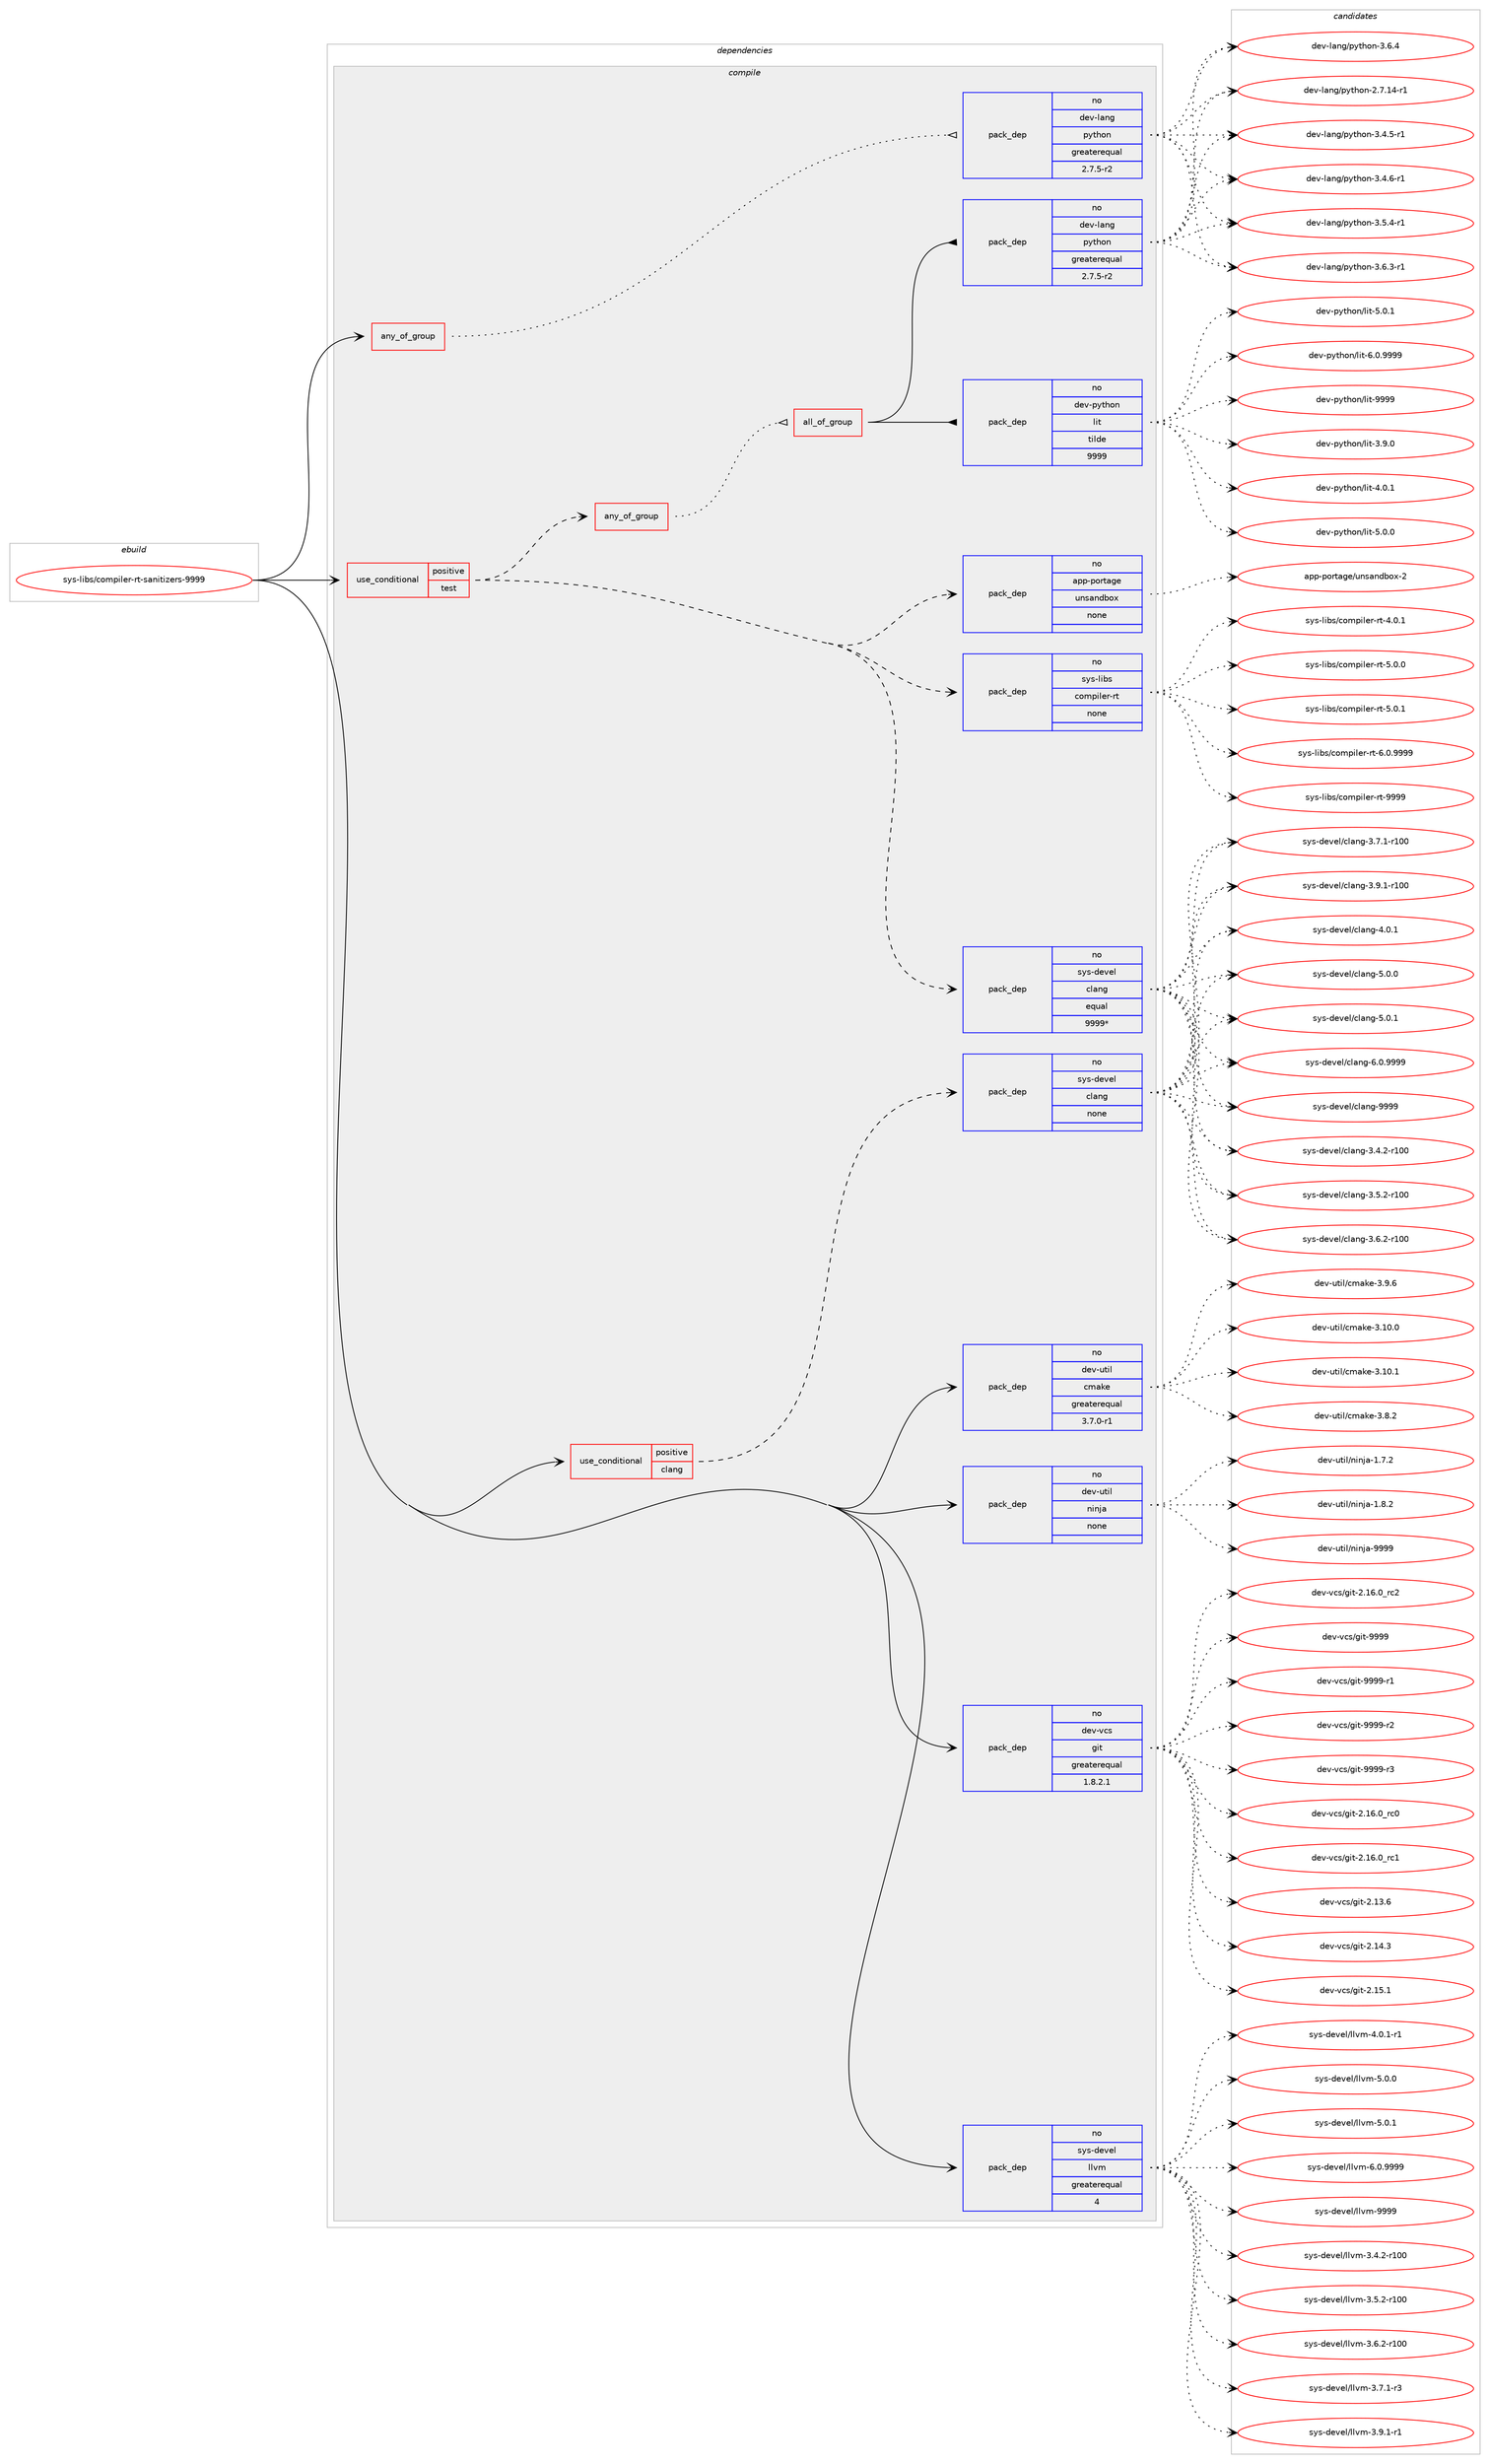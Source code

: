 digraph prolog {

# *************
# Graph options
# *************

newrank=true;
concentrate=true;
compound=true;
graph [rankdir=LR,fontname=Helvetica,fontsize=10,ranksep=1.5];#, ranksep=2.5, nodesep=0.2];
edge  [arrowhead=vee];
node  [fontname=Helvetica,fontsize=10];

# **********
# The ebuild
# **********

subgraph cluster_leftcol {
color=gray;
rank=same;
label=<<i>ebuild</i>>;
id [label="sys-libs/compiler-rt-sanitizers-9999", color=red, width=4, href="../sys-libs/compiler-rt-sanitizers-9999.svg"];
}

# ****************
# The dependencies
# ****************

subgraph cluster_midcol {
color=gray;
label=<<i>dependencies</i>>;
subgraph cluster_compile {
fillcolor="#eeeeee";
style=filled;
label=<<i>compile</i>>;
subgraph any53 {
dependency5864 [label=<<TABLE BORDER="0" CELLBORDER="1" CELLSPACING="0" CELLPADDING="4"><TR><TD CELLPADDING="10">any_of_group</TD></TR></TABLE>>, shape=none, color=red];subgraph pack5134 {
dependency5865 [label=<<TABLE BORDER="0" CELLBORDER="1" CELLSPACING="0" CELLPADDING="4" WIDTH="220"><TR><TD ROWSPAN="6" CELLPADDING="30">pack_dep</TD></TR><TR><TD WIDTH="110">no</TD></TR><TR><TD>dev-lang</TD></TR><TR><TD>python</TD></TR><TR><TD>greaterequal</TD></TR><TR><TD>2.7.5-r2</TD></TR></TABLE>>, shape=none, color=blue];
}
dependency5864:e -> dependency5865:w [weight=20,style="dotted",arrowhead="oinv"];
}
id:e -> dependency5864:w [weight=20,style="solid",arrowhead="vee"];
subgraph cond669 {
dependency5866 [label=<<TABLE BORDER="0" CELLBORDER="1" CELLSPACING="0" CELLPADDING="4"><TR><TD ROWSPAN="3" CELLPADDING="10">use_conditional</TD></TR><TR><TD>positive</TD></TR><TR><TD>clang</TD></TR></TABLE>>, shape=none, color=red];
subgraph pack5135 {
dependency5867 [label=<<TABLE BORDER="0" CELLBORDER="1" CELLSPACING="0" CELLPADDING="4" WIDTH="220"><TR><TD ROWSPAN="6" CELLPADDING="30">pack_dep</TD></TR><TR><TD WIDTH="110">no</TD></TR><TR><TD>sys-devel</TD></TR><TR><TD>clang</TD></TR><TR><TD>none</TD></TR><TR><TD></TD></TR></TABLE>>, shape=none, color=blue];
}
dependency5866:e -> dependency5867:w [weight=20,style="dashed",arrowhead="vee"];
}
id:e -> dependency5866:w [weight=20,style="solid",arrowhead="vee"];
subgraph cond670 {
dependency5868 [label=<<TABLE BORDER="0" CELLBORDER="1" CELLSPACING="0" CELLPADDING="4"><TR><TD ROWSPAN="3" CELLPADDING="10">use_conditional</TD></TR><TR><TD>positive</TD></TR><TR><TD>test</TD></TR></TABLE>>, shape=none, color=red];
subgraph pack5136 {
dependency5869 [label=<<TABLE BORDER="0" CELLBORDER="1" CELLSPACING="0" CELLPADDING="4" WIDTH="220"><TR><TD ROWSPAN="6" CELLPADDING="30">pack_dep</TD></TR><TR><TD WIDTH="110">no</TD></TR><TR><TD>app-portage</TD></TR><TR><TD>unsandbox</TD></TR><TR><TD>none</TD></TR><TR><TD></TD></TR></TABLE>>, shape=none, color=blue];
}
dependency5868:e -> dependency5869:w [weight=20,style="dashed",arrowhead="vee"];
subgraph any54 {
dependency5870 [label=<<TABLE BORDER="0" CELLBORDER="1" CELLSPACING="0" CELLPADDING="4"><TR><TD CELLPADDING="10">any_of_group</TD></TR></TABLE>>, shape=none, color=red];subgraph all11 {
dependency5871 [label=<<TABLE BORDER="0" CELLBORDER="1" CELLSPACING="0" CELLPADDING="4"><TR><TD CELLPADDING="10">all_of_group</TD></TR></TABLE>>, shape=none, color=red];subgraph pack5137 {
dependency5872 [label=<<TABLE BORDER="0" CELLBORDER="1" CELLSPACING="0" CELLPADDING="4" WIDTH="220"><TR><TD ROWSPAN="6" CELLPADDING="30">pack_dep</TD></TR><TR><TD WIDTH="110">no</TD></TR><TR><TD>dev-lang</TD></TR><TR><TD>python</TD></TR><TR><TD>greaterequal</TD></TR><TR><TD>2.7.5-r2</TD></TR></TABLE>>, shape=none, color=blue];
}
dependency5871:e -> dependency5872:w [weight=20,style="solid",arrowhead="inv"];
subgraph pack5138 {
dependency5873 [label=<<TABLE BORDER="0" CELLBORDER="1" CELLSPACING="0" CELLPADDING="4" WIDTH="220"><TR><TD ROWSPAN="6" CELLPADDING="30">pack_dep</TD></TR><TR><TD WIDTH="110">no</TD></TR><TR><TD>dev-python</TD></TR><TR><TD>lit</TD></TR><TR><TD>tilde</TD></TR><TR><TD>9999</TD></TR></TABLE>>, shape=none, color=blue];
}
dependency5871:e -> dependency5873:w [weight=20,style="solid",arrowhead="inv"];
}
dependency5870:e -> dependency5871:w [weight=20,style="dotted",arrowhead="oinv"];
}
dependency5868:e -> dependency5870:w [weight=20,style="dashed",arrowhead="vee"];
subgraph pack5139 {
dependency5874 [label=<<TABLE BORDER="0" CELLBORDER="1" CELLSPACING="0" CELLPADDING="4" WIDTH="220"><TR><TD ROWSPAN="6" CELLPADDING="30">pack_dep</TD></TR><TR><TD WIDTH="110">no</TD></TR><TR><TD>sys-devel</TD></TR><TR><TD>clang</TD></TR><TR><TD>equal</TD></TR><TR><TD>9999*</TD></TR></TABLE>>, shape=none, color=blue];
}
dependency5868:e -> dependency5874:w [weight=20,style="dashed",arrowhead="vee"];
subgraph pack5140 {
dependency5875 [label=<<TABLE BORDER="0" CELLBORDER="1" CELLSPACING="0" CELLPADDING="4" WIDTH="220"><TR><TD ROWSPAN="6" CELLPADDING="30">pack_dep</TD></TR><TR><TD WIDTH="110">no</TD></TR><TR><TD>sys-libs</TD></TR><TR><TD>compiler-rt</TD></TR><TR><TD>none</TD></TR><TR><TD></TD></TR></TABLE>>, shape=none, color=blue];
}
dependency5868:e -> dependency5875:w [weight=20,style="dashed",arrowhead="vee"];
}
id:e -> dependency5868:w [weight=20,style="solid",arrowhead="vee"];
subgraph pack5141 {
dependency5876 [label=<<TABLE BORDER="0" CELLBORDER="1" CELLSPACING="0" CELLPADDING="4" WIDTH="220"><TR><TD ROWSPAN="6" CELLPADDING="30">pack_dep</TD></TR><TR><TD WIDTH="110">no</TD></TR><TR><TD>dev-util</TD></TR><TR><TD>cmake</TD></TR><TR><TD>greaterequal</TD></TR><TR><TD>3.7.0-r1</TD></TR></TABLE>>, shape=none, color=blue];
}
id:e -> dependency5876:w [weight=20,style="solid",arrowhead="vee"];
subgraph pack5142 {
dependency5877 [label=<<TABLE BORDER="0" CELLBORDER="1" CELLSPACING="0" CELLPADDING="4" WIDTH="220"><TR><TD ROWSPAN="6" CELLPADDING="30">pack_dep</TD></TR><TR><TD WIDTH="110">no</TD></TR><TR><TD>dev-util</TD></TR><TR><TD>ninja</TD></TR><TR><TD>none</TD></TR><TR><TD></TD></TR></TABLE>>, shape=none, color=blue];
}
id:e -> dependency5877:w [weight=20,style="solid",arrowhead="vee"];
subgraph pack5143 {
dependency5878 [label=<<TABLE BORDER="0" CELLBORDER="1" CELLSPACING="0" CELLPADDING="4" WIDTH="220"><TR><TD ROWSPAN="6" CELLPADDING="30">pack_dep</TD></TR><TR><TD WIDTH="110">no</TD></TR><TR><TD>dev-vcs</TD></TR><TR><TD>git</TD></TR><TR><TD>greaterequal</TD></TR><TR><TD>1.8.2.1</TD></TR></TABLE>>, shape=none, color=blue];
}
id:e -> dependency5878:w [weight=20,style="solid",arrowhead="vee"];
subgraph pack5144 {
dependency5879 [label=<<TABLE BORDER="0" CELLBORDER="1" CELLSPACING="0" CELLPADDING="4" WIDTH="220"><TR><TD ROWSPAN="6" CELLPADDING="30">pack_dep</TD></TR><TR><TD WIDTH="110">no</TD></TR><TR><TD>sys-devel</TD></TR><TR><TD>llvm</TD></TR><TR><TD>greaterequal</TD></TR><TR><TD>4</TD></TR></TABLE>>, shape=none, color=blue];
}
id:e -> dependency5879:w [weight=20,style="solid",arrowhead="vee"];
}
subgraph cluster_compileandrun {
fillcolor="#eeeeee";
style=filled;
label=<<i>compile and run</i>>;
}
subgraph cluster_run {
fillcolor="#eeeeee";
style=filled;
label=<<i>run</i>>;
}
}

# **************
# The candidates
# **************

subgraph cluster_choices {
rank=same;
color=gray;
label=<<i>candidates</i>>;

subgraph choice5134 {
color=black;
nodesep=1;
choice100101118451089711010347112121116104111110455046554649524511449 [label="dev-lang/python-2.7.14-r1", color=red, width=4,href="../dev-lang/python-2.7.14-r1.svg"];
choice1001011184510897110103471121211161041111104551465246534511449 [label="dev-lang/python-3.4.5-r1", color=red, width=4,href="../dev-lang/python-3.4.5-r1.svg"];
choice1001011184510897110103471121211161041111104551465246544511449 [label="dev-lang/python-3.4.6-r1", color=red, width=4,href="../dev-lang/python-3.4.6-r1.svg"];
choice1001011184510897110103471121211161041111104551465346524511449 [label="dev-lang/python-3.5.4-r1", color=red, width=4,href="../dev-lang/python-3.5.4-r1.svg"];
choice1001011184510897110103471121211161041111104551465446514511449 [label="dev-lang/python-3.6.3-r1", color=red, width=4,href="../dev-lang/python-3.6.3-r1.svg"];
choice100101118451089711010347112121116104111110455146544652 [label="dev-lang/python-3.6.4", color=red, width=4,href="../dev-lang/python-3.6.4.svg"];
dependency5865:e -> choice100101118451089711010347112121116104111110455046554649524511449:w [style=dotted,weight="100"];
dependency5865:e -> choice1001011184510897110103471121211161041111104551465246534511449:w [style=dotted,weight="100"];
dependency5865:e -> choice1001011184510897110103471121211161041111104551465246544511449:w [style=dotted,weight="100"];
dependency5865:e -> choice1001011184510897110103471121211161041111104551465346524511449:w [style=dotted,weight="100"];
dependency5865:e -> choice1001011184510897110103471121211161041111104551465446514511449:w [style=dotted,weight="100"];
dependency5865:e -> choice100101118451089711010347112121116104111110455146544652:w [style=dotted,weight="100"];
}
subgraph choice5135 {
color=black;
nodesep=1;
choice1151211154510010111810110847991089711010345514652465045114494848 [label="sys-devel/clang-3.4.2-r100", color=red, width=4,href="../sys-devel/clang-3.4.2-r100.svg"];
choice1151211154510010111810110847991089711010345514653465045114494848 [label="sys-devel/clang-3.5.2-r100", color=red, width=4,href="../sys-devel/clang-3.5.2-r100.svg"];
choice1151211154510010111810110847991089711010345514654465045114494848 [label="sys-devel/clang-3.6.2-r100", color=red, width=4,href="../sys-devel/clang-3.6.2-r100.svg"];
choice1151211154510010111810110847991089711010345514655464945114494848 [label="sys-devel/clang-3.7.1-r100", color=red, width=4,href="../sys-devel/clang-3.7.1-r100.svg"];
choice1151211154510010111810110847991089711010345514657464945114494848 [label="sys-devel/clang-3.9.1-r100", color=red, width=4,href="../sys-devel/clang-3.9.1-r100.svg"];
choice11512111545100101118101108479910897110103455246484649 [label="sys-devel/clang-4.0.1", color=red, width=4,href="../sys-devel/clang-4.0.1.svg"];
choice11512111545100101118101108479910897110103455346484648 [label="sys-devel/clang-5.0.0", color=red, width=4,href="../sys-devel/clang-5.0.0.svg"];
choice11512111545100101118101108479910897110103455346484649 [label="sys-devel/clang-5.0.1", color=red, width=4,href="../sys-devel/clang-5.0.1.svg"];
choice11512111545100101118101108479910897110103455446484657575757 [label="sys-devel/clang-6.0.9999", color=red, width=4,href="../sys-devel/clang-6.0.9999.svg"];
choice115121115451001011181011084799108971101034557575757 [label="sys-devel/clang-9999", color=red, width=4,href="../sys-devel/clang-9999.svg"];
dependency5867:e -> choice1151211154510010111810110847991089711010345514652465045114494848:w [style=dotted,weight="100"];
dependency5867:e -> choice1151211154510010111810110847991089711010345514653465045114494848:w [style=dotted,weight="100"];
dependency5867:e -> choice1151211154510010111810110847991089711010345514654465045114494848:w [style=dotted,weight="100"];
dependency5867:e -> choice1151211154510010111810110847991089711010345514655464945114494848:w [style=dotted,weight="100"];
dependency5867:e -> choice1151211154510010111810110847991089711010345514657464945114494848:w [style=dotted,weight="100"];
dependency5867:e -> choice11512111545100101118101108479910897110103455246484649:w [style=dotted,weight="100"];
dependency5867:e -> choice11512111545100101118101108479910897110103455346484648:w [style=dotted,weight="100"];
dependency5867:e -> choice11512111545100101118101108479910897110103455346484649:w [style=dotted,weight="100"];
dependency5867:e -> choice11512111545100101118101108479910897110103455446484657575757:w [style=dotted,weight="100"];
dependency5867:e -> choice115121115451001011181011084799108971101034557575757:w [style=dotted,weight="100"];
}
subgraph choice5136 {
color=black;
nodesep=1;
choice9711211245112111114116971031014711711011597110100981111204550 [label="app-portage/unsandbox-2", color=red, width=4,href="../app-portage/unsandbox-2.svg"];
dependency5869:e -> choice9711211245112111114116971031014711711011597110100981111204550:w [style=dotted,weight="100"];
}
subgraph choice5137 {
color=black;
nodesep=1;
choice100101118451089711010347112121116104111110455046554649524511449 [label="dev-lang/python-2.7.14-r1", color=red, width=4,href="../dev-lang/python-2.7.14-r1.svg"];
choice1001011184510897110103471121211161041111104551465246534511449 [label="dev-lang/python-3.4.5-r1", color=red, width=4,href="../dev-lang/python-3.4.5-r1.svg"];
choice1001011184510897110103471121211161041111104551465246544511449 [label="dev-lang/python-3.4.6-r1", color=red, width=4,href="../dev-lang/python-3.4.6-r1.svg"];
choice1001011184510897110103471121211161041111104551465346524511449 [label="dev-lang/python-3.5.4-r1", color=red, width=4,href="../dev-lang/python-3.5.4-r1.svg"];
choice1001011184510897110103471121211161041111104551465446514511449 [label="dev-lang/python-3.6.3-r1", color=red, width=4,href="../dev-lang/python-3.6.3-r1.svg"];
choice100101118451089711010347112121116104111110455146544652 [label="dev-lang/python-3.6.4", color=red, width=4,href="../dev-lang/python-3.6.4.svg"];
dependency5872:e -> choice100101118451089711010347112121116104111110455046554649524511449:w [style=dotted,weight="100"];
dependency5872:e -> choice1001011184510897110103471121211161041111104551465246534511449:w [style=dotted,weight="100"];
dependency5872:e -> choice1001011184510897110103471121211161041111104551465246544511449:w [style=dotted,weight="100"];
dependency5872:e -> choice1001011184510897110103471121211161041111104551465346524511449:w [style=dotted,weight="100"];
dependency5872:e -> choice1001011184510897110103471121211161041111104551465446514511449:w [style=dotted,weight="100"];
dependency5872:e -> choice100101118451089711010347112121116104111110455146544652:w [style=dotted,weight="100"];
}
subgraph choice5138 {
color=black;
nodesep=1;
choice1001011184511212111610411111047108105116455146574648 [label="dev-python/lit-3.9.0", color=red, width=4,href="../dev-python/lit-3.9.0.svg"];
choice1001011184511212111610411111047108105116455246484649 [label="dev-python/lit-4.0.1", color=red, width=4,href="../dev-python/lit-4.0.1.svg"];
choice1001011184511212111610411111047108105116455346484648 [label="dev-python/lit-5.0.0", color=red, width=4,href="../dev-python/lit-5.0.0.svg"];
choice1001011184511212111610411111047108105116455346484649 [label="dev-python/lit-5.0.1", color=red, width=4,href="../dev-python/lit-5.0.1.svg"];
choice1001011184511212111610411111047108105116455446484657575757 [label="dev-python/lit-6.0.9999", color=red, width=4,href="../dev-python/lit-6.0.9999.svg"];
choice10010111845112121116104111110471081051164557575757 [label="dev-python/lit-9999", color=red, width=4,href="../dev-python/lit-9999.svg"];
dependency5873:e -> choice1001011184511212111610411111047108105116455146574648:w [style=dotted,weight="100"];
dependency5873:e -> choice1001011184511212111610411111047108105116455246484649:w [style=dotted,weight="100"];
dependency5873:e -> choice1001011184511212111610411111047108105116455346484648:w [style=dotted,weight="100"];
dependency5873:e -> choice1001011184511212111610411111047108105116455346484649:w [style=dotted,weight="100"];
dependency5873:e -> choice1001011184511212111610411111047108105116455446484657575757:w [style=dotted,weight="100"];
dependency5873:e -> choice10010111845112121116104111110471081051164557575757:w [style=dotted,weight="100"];
}
subgraph choice5139 {
color=black;
nodesep=1;
choice1151211154510010111810110847991089711010345514652465045114494848 [label="sys-devel/clang-3.4.2-r100", color=red, width=4,href="../sys-devel/clang-3.4.2-r100.svg"];
choice1151211154510010111810110847991089711010345514653465045114494848 [label="sys-devel/clang-3.5.2-r100", color=red, width=4,href="../sys-devel/clang-3.5.2-r100.svg"];
choice1151211154510010111810110847991089711010345514654465045114494848 [label="sys-devel/clang-3.6.2-r100", color=red, width=4,href="../sys-devel/clang-3.6.2-r100.svg"];
choice1151211154510010111810110847991089711010345514655464945114494848 [label="sys-devel/clang-3.7.1-r100", color=red, width=4,href="../sys-devel/clang-3.7.1-r100.svg"];
choice1151211154510010111810110847991089711010345514657464945114494848 [label="sys-devel/clang-3.9.1-r100", color=red, width=4,href="../sys-devel/clang-3.9.1-r100.svg"];
choice11512111545100101118101108479910897110103455246484649 [label="sys-devel/clang-4.0.1", color=red, width=4,href="../sys-devel/clang-4.0.1.svg"];
choice11512111545100101118101108479910897110103455346484648 [label="sys-devel/clang-5.0.0", color=red, width=4,href="../sys-devel/clang-5.0.0.svg"];
choice11512111545100101118101108479910897110103455346484649 [label="sys-devel/clang-5.0.1", color=red, width=4,href="../sys-devel/clang-5.0.1.svg"];
choice11512111545100101118101108479910897110103455446484657575757 [label="sys-devel/clang-6.0.9999", color=red, width=4,href="../sys-devel/clang-6.0.9999.svg"];
choice115121115451001011181011084799108971101034557575757 [label="sys-devel/clang-9999", color=red, width=4,href="../sys-devel/clang-9999.svg"];
dependency5874:e -> choice1151211154510010111810110847991089711010345514652465045114494848:w [style=dotted,weight="100"];
dependency5874:e -> choice1151211154510010111810110847991089711010345514653465045114494848:w [style=dotted,weight="100"];
dependency5874:e -> choice1151211154510010111810110847991089711010345514654465045114494848:w [style=dotted,weight="100"];
dependency5874:e -> choice1151211154510010111810110847991089711010345514655464945114494848:w [style=dotted,weight="100"];
dependency5874:e -> choice1151211154510010111810110847991089711010345514657464945114494848:w [style=dotted,weight="100"];
dependency5874:e -> choice11512111545100101118101108479910897110103455246484649:w [style=dotted,weight="100"];
dependency5874:e -> choice11512111545100101118101108479910897110103455346484648:w [style=dotted,weight="100"];
dependency5874:e -> choice11512111545100101118101108479910897110103455346484649:w [style=dotted,weight="100"];
dependency5874:e -> choice11512111545100101118101108479910897110103455446484657575757:w [style=dotted,weight="100"];
dependency5874:e -> choice115121115451001011181011084799108971101034557575757:w [style=dotted,weight="100"];
}
subgraph choice5140 {
color=black;
nodesep=1;
choice1151211154510810598115479911110911210510810111445114116455246484649 [label="sys-libs/compiler-rt-4.0.1", color=red, width=4,href="../sys-libs/compiler-rt-4.0.1.svg"];
choice1151211154510810598115479911110911210510810111445114116455346484648 [label="sys-libs/compiler-rt-5.0.0", color=red, width=4,href="../sys-libs/compiler-rt-5.0.0.svg"];
choice1151211154510810598115479911110911210510810111445114116455346484649 [label="sys-libs/compiler-rt-5.0.1", color=red, width=4,href="../sys-libs/compiler-rt-5.0.1.svg"];
choice1151211154510810598115479911110911210510810111445114116455446484657575757 [label="sys-libs/compiler-rt-6.0.9999", color=red, width=4,href="../sys-libs/compiler-rt-6.0.9999.svg"];
choice11512111545108105981154799111109112105108101114451141164557575757 [label="sys-libs/compiler-rt-9999", color=red, width=4,href="../sys-libs/compiler-rt-9999.svg"];
dependency5875:e -> choice1151211154510810598115479911110911210510810111445114116455246484649:w [style=dotted,weight="100"];
dependency5875:e -> choice1151211154510810598115479911110911210510810111445114116455346484648:w [style=dotted,weight="100"];
dependency5875:e -> choice1151211154510810598115479911110911210510810111445114116455346484649:w [style=dotted,weight="100"];
dependency5875:e -> choice1151211154510810598115479911110911210510810111445114116455446484657575757:w [style=dotted,weight="100"];
dependency5875:e -> choice11512111545108105981154799111109112105108101114451141164557575757:w [style=dotted,weight="100"];
}
subgraph choice5141 {
color=black;
nodesep=1;
choice1001011184511711610510847991099710710145514649484648 [label="dev-util/cmake-3.10.0", color=red, width=4,href="../dev-util/cmake-3.10.0.svg"];
choice1001011184511711610510847991099710710145514649484649 [label="dev-util/cmake-3.10.1", color=red, width=4,href="../dev-util/cmake-3.10.1.svg"];
choice10010111845117116105108479910997107101455146564650 [label="dev-util/cmake-3.8.2", color=red, width=4,href="../dev-util/cmake-3.8.2.svg"];
choice10010111845117116105108479910997107101455146574654 [label="dev-util/cmake-3.9.6", color=red, width=4,href="../dev-util/cmake-3.9.6.svg"];
dependency5876:e -> choice1001011184511711610510847991099710710145514649484648:w [style=dotted,weight="100"];
dependency5876:e -> choice1001011184511711610510847991099710710145514649484649:w [style=dotted,weight="100"];
dependency5876:e -> choice10010111845117116105108479910997107101455146564650:w [style=dotted,weight="100"];
dependency5876:e -> choice10010111845117116105108479910997107101455146574654:w [style=dotted,weight="100"];
}
subgraph choice5142 {
color=black;
nodesep=1;
choice100101118451171161051084711010511010697454946554650 [label="dev-util/ninja-1.7.2", color=red, width=4,href="../dev-util/ninja-1.7.2.svg"];
choice100101118451171161051084711010511010697454946564650 [label="dev-util/ninja-1.8.2", color=red, width=4,href="../dev-util/ninja-1.8.2.svg"];
choice1001011184511711610510847110105110106974557575757 [label="dev-util/ninja-9999", color=red, width=4,href="../dev-util/ninja-9999.svg"];
dependency5877:e -> choice100101118451171161051084711010511010697454946554650:w [style=dotted,weight="100"];
dependency5877:e -> choice100101118451171161051084711010511010697454946564650:w [style=dotted,weight="100"];
dependency5877:e -> choice1001011184511711610510847110105110106974557575757:w [style=dotted,weight="100"];
}
subgraph choice5143 {
color=black;
nodesep=1;
choice10010111845118991154710310511645504649544648951149948 [label="dev-vcs/git-2.16.0_rc0", color=red, width=4,href="../dev-vcs/git-2.16.0_rc0.svg"];
choice10010111845118991154710310511645504649544648951149949 [label="dev-vcs/git-2.16.0_rc1", color=red, width=4,href="../dev-vcs/git-2.16.0_rc1.svg"];
choice10010111845118991154710310511645504649514654 [label="dev-vcs/git-2.13.6", color=red, width=4,href="../dev-vcs/git-2.13.6.svg"];
choice10010111845118991154710310511645504649524651 [label="dev-vcs/git-2.14.3", color=red, width=4,href="../dev-vcs/git-2.14.3.svg"];
choice10010111845118991154710310511645504649534649 [label="dev-vcs/git-2.15.1", color=red, width=4,href="../dev-vcs/git-2.15.1.svg"];
choice10010111845118991154710310511645504649544648951149950 [label="dev-vcs/git-2.16.0_rc2", color=red, width=4,href="../dev-vcs/git-2.16.0_rc2.svg"];
choice1001011184511899115471031051164557575757 [label="dev-vcs/git-9999", color=red, width=4,href="../dev-vcs/git-9999.svg"];
choice10010111845118991154710310511645575757574511449 [label="dev-vcs/git-9999-r1", color=red, width=4,href="../dev-vcs/git-9999-r1.svg"];
choice10010111845118991154710310511645575757574511450 [label="dev-vcs/git-9999-r2", color=red, width=4,href="../dev-vcs/git-9999-r2.svg"];
choice10010111845118991154710310511645575757574511451 [label="dev-vcs/git-9999-r3", color=red, width=4,href="../dev-vcs/git-9999-r3.svg"];
dependency5878:e -> choice10010111845118991154710310511645504649544648951149948:w [style=dotted,weight="100"];
dependency5878:e -> choice10010111845118991154710310511645504649544648951149949:w [style=dotted,weight="100"];
dependency5878:e -> choice10010111845118991154710310511645504649514654:w [style=dotted,weight="100"];
dependency5878:e -> choice10010111845118991154710310511645504649524651:w [style=dotted,weight="100"];
dependency5878:e -> choice10010111845118991154710310511645504649534649:w [style=dotted,weight="100"];
dependency5878:e -> choice10010111845118991154710310511645504649544648951149950:w [style=dotted,weight="100"];
dependency5878:e -> choice1001011184511899115471031051164557575757:w [style=dotted,weight="100"];
dependency5878:e -> choice10010111845118991154710310511645575757574511449:w [style=dotted,weight="100"];
dependency5878:e -> choice10010111845118991154710310511645575757574511450:w [style=dotted,weight="100"];
dependency5878:e -> choice10010111845118991154710310511645575757574511451:w [style=dotted,weight="100"];
}
subgraph choice5144 {
color=black;
nodesep=1;
choice115121115451001011181011084710810811810945514652465045114494848 [label="sys-devel/llvm-3.4.2-r100", color=red, width=4,href="../sys-devel/llvm-3.4.2-r100.svg"];
choice115121115451001011181011084710810811810945514653465045114494848 [label="sys-devel/llvm-3.5.2-r100", color=red, width=4,href="../sys-devel/llvm-3.5.2-r100.svg"];
choice115121115451001011181011084710810811810945514654465045114494848 [label="sys-devel/llvm-3.6.2-r100", color=red, width=4,href="../sys-devel/llvm-3.6.2-r100.svg"];
choice11512111545100101118101108471081081181094551465546494511451 [label="sys-devel/llvm-3.7.1-r3", color=red, width=4,href="../sys-devel/llvm-3.7.1-r3.svg"];
choice11512111545100101118101108471081081181094551465746494511449 [label="sys-devel/llvm-3.9.1-r1", color=red, width=4,href="../sys-devel/llvm-3.9.1-r1.svg"];
choice11512111545100101118101108471081081181094552464846494511449 [label="sys-devel/llvm-4.0.1-r1", color=red, width=4,href="../sys-devel/llvm-4.0.1-r1.svg"];
choice1151211154510010111810110847108108118109455346484648 [label="sys-devel/llvm-5.0.0", color=red, width=4,href="../sys-devel/llvm-5.0.0.svg"];
choice1151211154510010111810110847108108118109455346484649 [label="sys-devel/llvm-5.0.1", color=red, width=4,href="../sys-devel/llvm-5.0.1.svg"];
choice1151211154510010111810110847108108118109455446484657575757 [label="sys-devel/llvm-6.0.9999", color=red, width=4,href="../sys-devel/llvm-6.0.9999.svg"];
choice11512111545100101118101108471081081181094557575757 [label="sys-devel/llvm-9999", color=red, width=4,href="../sys-devel/llvm-9999.svg"];
dependency5879:e -> choice115121115451001011181011084710810811810945514652465045114494848:w [style=dotted,weight="100"];
dependency5879:e -> choice115121115451001011181011084710810811810945514653465045114494848:w [style=dotted,weight="100"];
dependency5879:e -> choice115121115451001011181011084710810811810945514654465045114494848:w [style=dotted,weight="100"];
dependency5879:e -> choice11512111545100101118101108471081081181094551465546494511451:w [style=dotted,weight="100"];
dependency5879:e -> choice11512111545100101118101108471081081181094551465746494511449:w [style=dotted,weight="100"];
dependency5879:e -> choice11512111545100101118101108471081081181094552464846494511449:w [style=dotted,weight="100"];
dependency5879:e -> choice1151211154510010111810110847108108118109455346484648:w [style=dotted,weight="100"];
dependency5879:e -> choice1151211154510010111810110847108108118109455346484649:w [style=dotted,weight="100"];
dependency5879:e -> choice1151211154510010111810110847108108118109455446484657575757:w [style=dotted,weight="100"];
dependency5879:e -> choice11512111545100101118101108471081081181094557575757:w [style=dotted,weight="100"];
}
}

}

